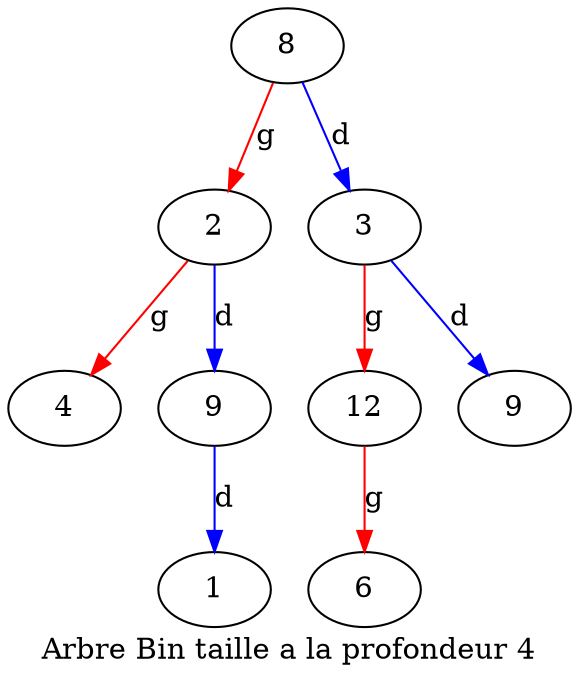 digraph G { label = "Arbre Bin taille a la profondeur 4" 
94553438797936 [label="8" ] ;
94553438797936 -> 94553438797904 [color="red",label="g" ] ;
94553438797904 [label="2" ] ;
94553438797904 -> 94553438797872 [color="red",label="g" ] ;
94553438797872 [label="4" ] ;
94553438797904 -> 94553438797840 [color="blue",label="d" ] ;
94553438797840 [label="9" ] ;
94553438797840 -> 94553438797808 [color="blue",label="d" ] ;
94553438797808 [label="1" ] ;
94553438797936 -> 94553438797680 [color="blue",label="d" ] ;
94553438797680 [label="3" ] ;
94553438797680 -> 94553438797648 [color="red",label="g" ] ;
94553438797648 [label="12" ] ;
94553438797648 -> 94553438797616 [color="red",label="g" ] ;
94553438797616 [label="6" ] ;
94553438797680 -> 94553438797584 [color="blue",label="d" ] ;
94553438797584 [label="9" ] ;

 }
